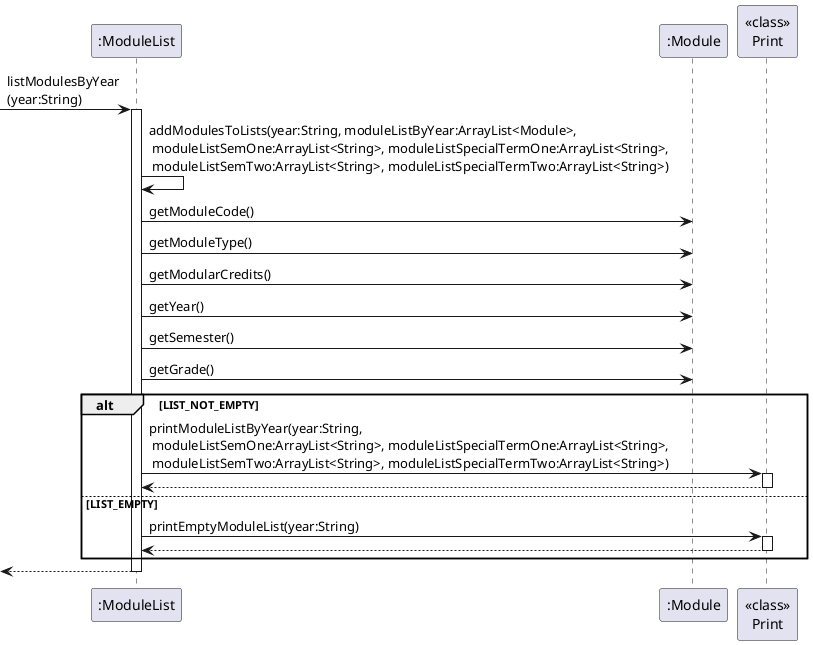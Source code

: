 @startuml
participant ":ModuleList" as ML
participant ":Module" as Mod
participant "<<class>>\nPrint" as Print

[->ML : listModulesByYear\n(year:String)
 activate ML
        ML -> ML: addModulesToLists(year:String, moduleListByYear:ArrayList<Module>,\n moduleListSemOne:ArrayList<String>, moduleListSpecialTermOne:ArrayList<String>, \n moduleListSemTwo:ArrayList<String>, moduleListSpecialTermTwo:ArrayList<String>)
        ML -> Mod: getModuleCode()
        ML -> Mod: getModuleType()
        ML -> Mod: getModularCredits()
        ML -> Mod: getYear()
        ML -> Mod: getSemester()
        ML -> Mod: getGrade()

        alt LIST_NOT_EMPTY
            ML -> Print : printModuleListByYear(year:String,\n moduleListSemOne:ArrayList<String>, moduleListSpecialTermOne:ArrayList<String>, \n moduleListSemTwo:ArrayList<String>, moduleListSpecialTermTwo:ArrayList<String>)
            activate Print
            Print --> ML
            deactivate Print
        else LIST_EMPTY
            ML -> Print : printEmptyModuleList(year:String)
            activate Print
            Print --> ML
            deactivate Print
        end
ML-->[
deactivate ML
@enduml